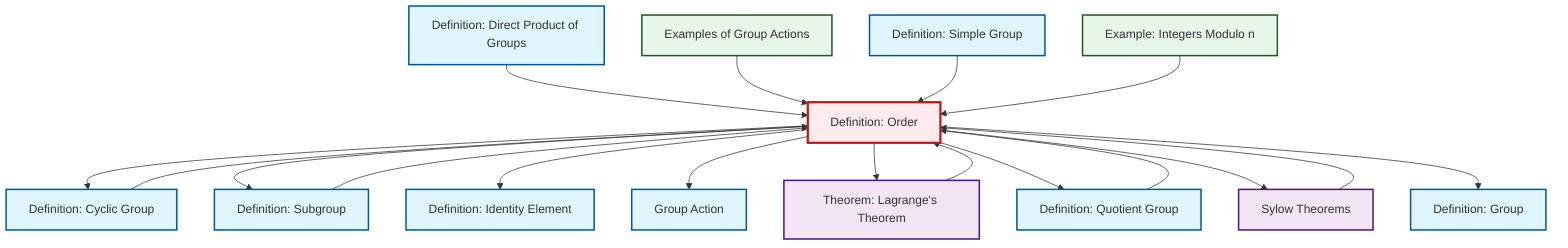 graph TD
    classDef definition fill:#e1f5fe,stroke:#01579b,stroke-width:2px
    classDef theorem fill:#f3e5f5,stroke:#4a148c,stroke-width:2px
    classDef axiom fill:#fff3e0,stroke:#e65100,stroke-width:2px
    classDef example fill:#e8f5e9,stroke:#1b5e20,stroke-width:2px
    classDef current fill:#ffebee,stroke:#b71c1c,stroke-width:3px
    def-group-action["Group Action"]:::definition
    def-order["Definition: Order"]:::definition
    def-group["Definition: Group"]:::definition
    def-quotient-group["Definition: Quotient Group"]:::definition
    thm-lagrange["Theorem: Lagrange's Theorem"]:::theorem
    def-direct-product["Definition: Direct Product of Groups"]:::definition
    thm-sylow["Sylow Theorems"]:::theorem
    ex-quotient-integers-mod-n["Example: Integers Modulo n"]:::example
    def-subgroup["Definition: Subgroup"]:::definition
    ex-group-action-examples["Examples of Group Actions"]:::example
    def-simple-group["Definition: Simple Group"]:::definition
    def-cyclic-group["Definition: Cyclic Group"]:::definition
    def-identity-element["Definition: Identity Element"]:::definition
    def-order --> def-cyclic-group
    def-order --> def-subgroup
    def-direct-product --> def-order
    def-subgroup --> def-order
    ex-group-action-examples --> def-order
    def-order --> def-identity-element
    def-quotient-group --> def-order
    def-simple-group --> def-order
    def-cyclic-group --> def-order
    def-order --> def-group-action
    def-order --> thm-lagrange
    def-order --> def-quotient-group
    ex-quotient-integers-mod-n --> def-order
    thm-lagrange --> def-order
    thm-sylow --> def-order
    def-order --> thm-sylow
    def-order --> def-group
    class def-order current